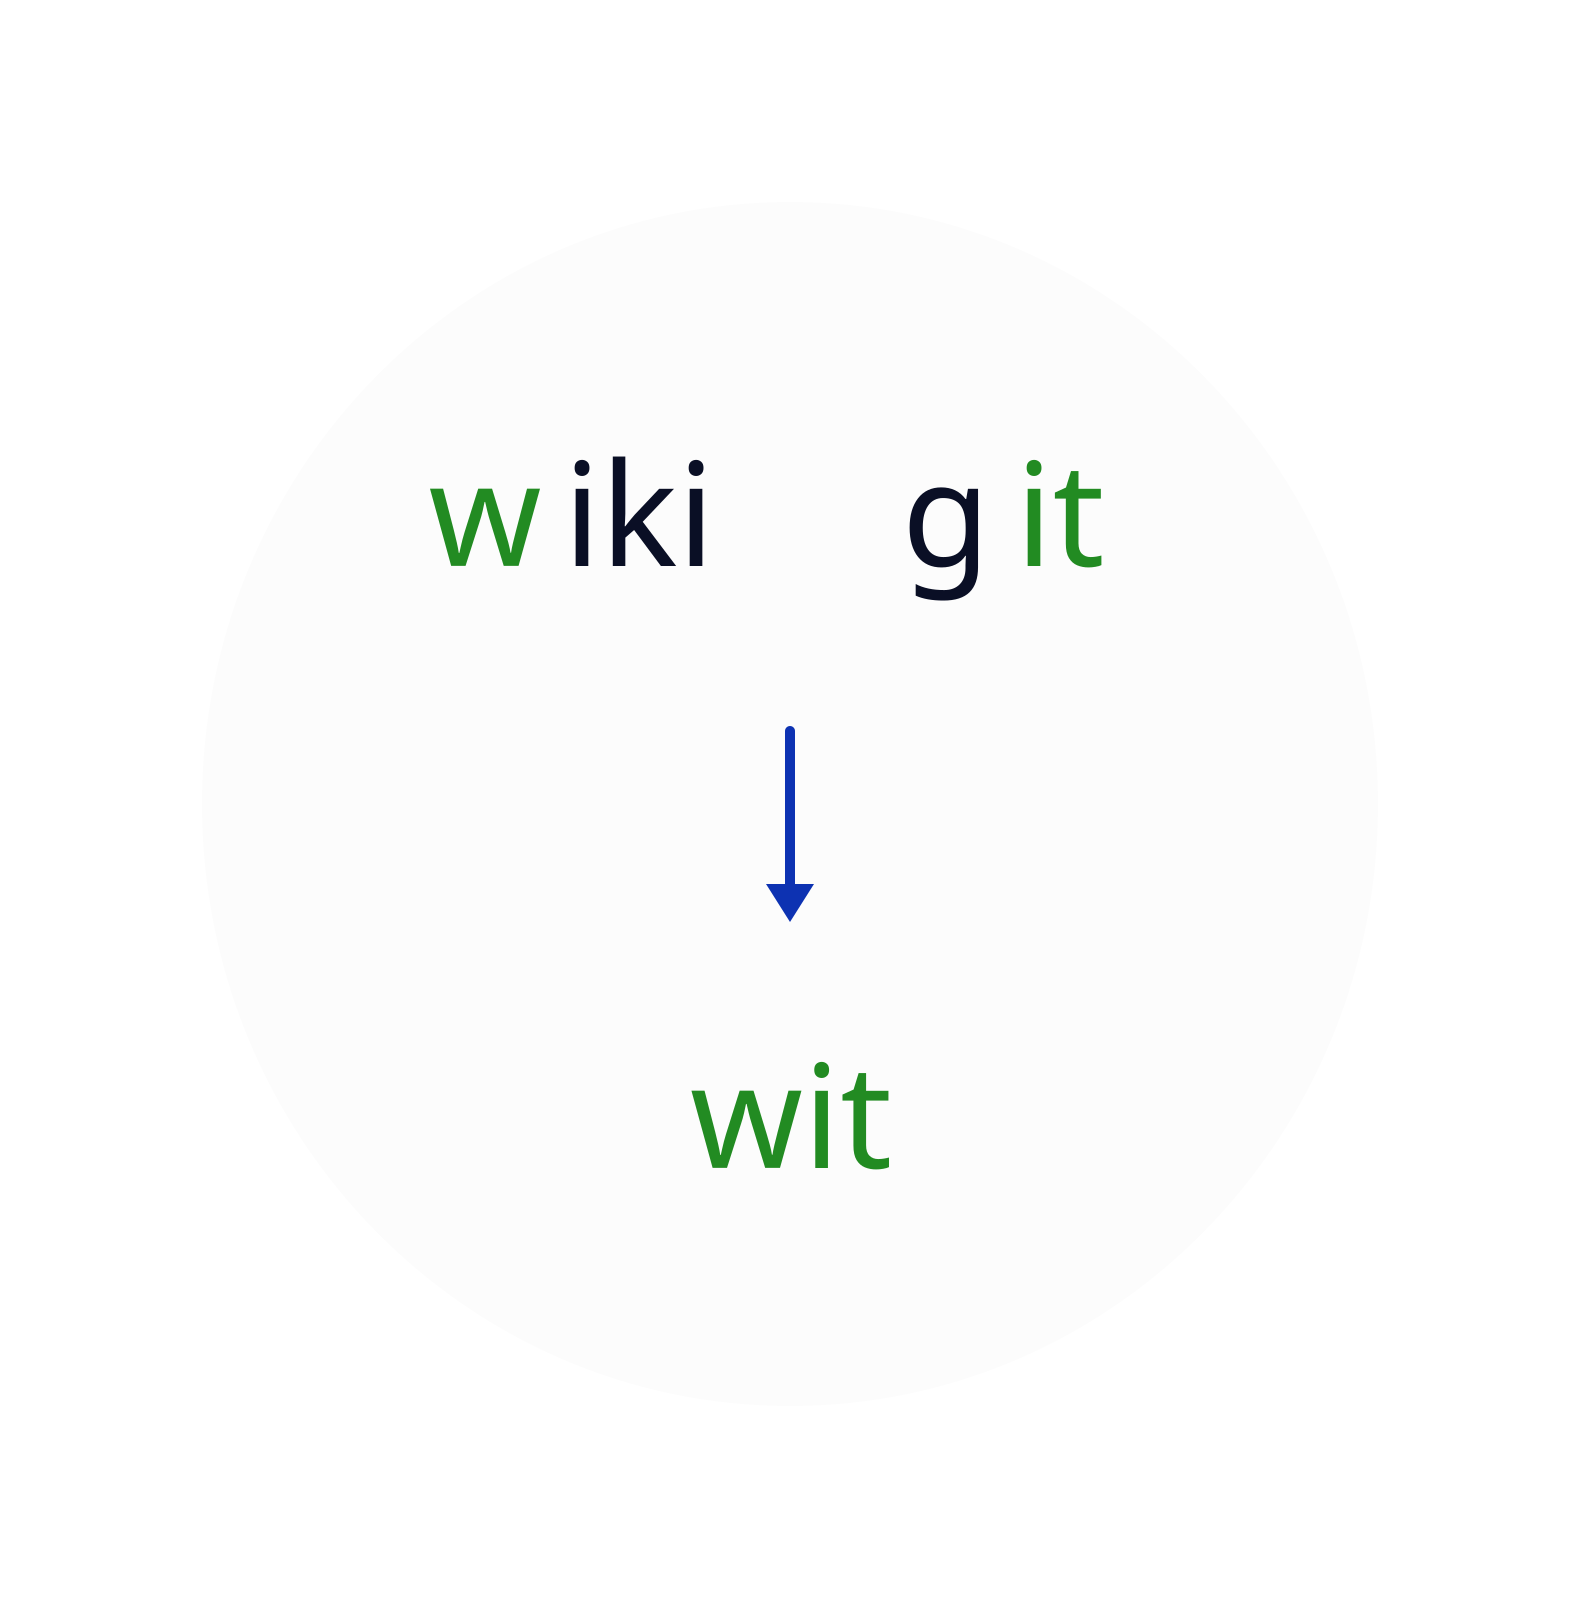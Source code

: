 vars: {
	d2-config: {
		layout-engine: elk
	}
}

classes: {
	transp: {
		style.fill: transparent
		style.stroke: transparent
		label: ""
	}
	text: {
		style.font-size: 72
		style.font: mono
		shape: text
	}
}

direction: down

mnemonic: {
	class: transp
	style.fill: "#FCFCFC"
	shape: circle

	box1: {
		class: transp
		grid-rows: 1
		horizontal-gap: 80
		
		box1: {
			grid-rows: 1
			grid-gap: 0
			class: transp

			w: {
				class: text
				style.font-color: forestgreen
			}
			iki: {
				class: text
			}
		}
		box2: {
			grid-rows: 1
			grid-gap: 0
			class: transp

			g: {
				class: text
			}
			it: {
				class: text
				style.font-color: forestgreen
			}
		}
	}
	box2: {
		class: transp
		wit: {
			class: text
			style.font-color: forestgreen
		}
	}

	box1 -> box2: {
		style.stroke-width: 5
	}
}
